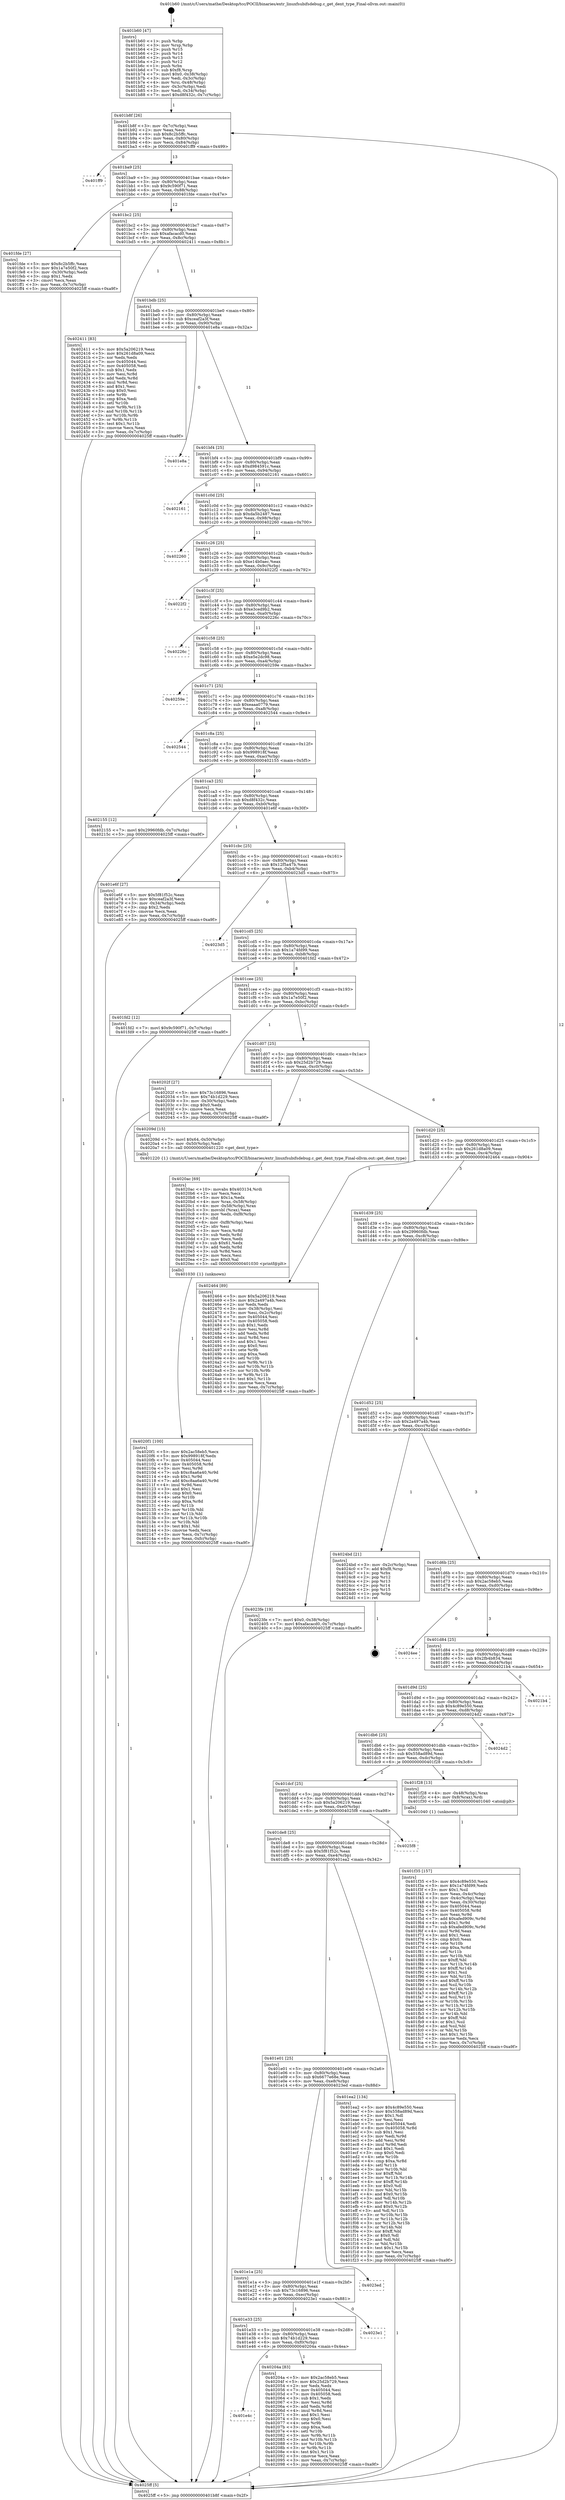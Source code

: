 digraph "0x401b60" {
  label = "0x401b60 (/mnt/c/Users/mathe/Desktop/tcc/POCII/binaries/extr_linuxfsubifsdebug.c_get_dent_type_Final-ollvm.out::main(0))"
  labelloc = "t"
  node[shape=record]

  Entry [label="",width=0.3,height=0.3,shape=circle,fillcolor=black,style=filled]
  "0x401b8f" [label="{
     0x401b8f [26]\l
     | [instrs]\l
     &nbsp;&nbsp;0x401b8f \<+3\>: mov -0x7c(%rbp),%eax\l
     &nbsp;&nbsp;0x401b92 \<+2\>: mov %eax,%ecx\l
     &nbsp;&nbsp;0x401b94 \<+6\>: sub $0x8c2b5ffc,%ecx\l
     &nbsp;&nbsp;0x401b9a \<+3\>: mov %eax,-0x80(%rbp)\l
     &nbsp;&nbsp;0x401b9d \<+6\>: mov %ecx,-0x84(%rbp)\l
     &nbsp;&nbsp;0x401ba3 \<+6\>: je 0000000000401ff9 \<main+0x499\>\l
  }"]
  "0x401ff9" [label="{
     0x401ff9\l
  }", style=dashed]
  "0x401ba9" [label="{
     0x401ba9 [25]\l
     | [instrs]\l
     &nbsp;&nbsp;0x401ba9 \<+5\>: jmp 0000000000401bae \<main+0x4e\>\l
     &nbsp;&nbsp;0x401bae \<+3\>: mov -0x80(%rbp),%eax\l
     &nbsp;&nbsp;0x401bb1 \<+5\>: sub $0x9c590f71,%eax\l
     &nbsp;&nbsp;0x401bb6 \<+6\>: mov %eax,-0x88(%rbp)\l
     &nbsp;&nbsp;0x401bbc \<+6\>: je 0000000000401fde \<main+0x47e\>\l
  }"]
  Exit [label="",width=0.3,height=0.3,shape=circle,fillcolor=black,style=filled,peripheries=2]
  "0x401fde" [label="{
     0x401fde [27]\l
     | [instrs]\l
     &nbsp;&nbsp;0x401fde \<+5\>: mov $0x8c2b5ffc,%eax\l
     &nbsp;&nbsp;0x401fe3 \<+5\>: mov $0x1a7e50f2,%ecx\l
     &nbsp;&nbsp;0x401fe8 \<+3\>: mov -0x30(%rbp),%edx\l
     &nbsp;&nbsp;0x401feb \<+3\>: cmp $0x1,%edx\l
     &nbsp;&nbsp;0x401fee \<+3\>: cmovl %ecx,%eax\l
     &nbsp;&nbsp;0x401ff1 \<+3\>: mov %eax,-0x7c(%rbp)\l
     &nbsp;&nbsp;0x401ff4 \<+5\>: jmp 00000000004025ff \<main+0xa9f\>\l
  }"]
  "0x401bc2" [label="{
     0x401bc2 [25]\l
     | [instrs]\l
     &nbsp;&nbsp;0x401bc2 \<+5\>: jmp 0000000000401bc7 \<main+0x67\>\l
     &nbsp;&nbsp;0x401bc7 \<+3\>: mov -0x80(%rbp),%eax\l
     &nbsp;&nbsp;0x401bca \<+5\>: sub $0xafacacd0,%eax\l
     &nbsp;&nbsp;0x401bcf \<+6\>: mov %eax,-0x8c(%rbp)\l
     &nbsp;&nbsp;0x401bd5 \<+6\>: je 0000000000402411 \<main+0x8b1\>\l
  }"]
  "0x4020f1" [label="{
     0x4020f1 [100]\l
     | [instrs]\l
     &nbsp;&nbsp;0x4020f1 \<+5\>: mov $0x2ac58eb5,%ecx\l
     &nbsp;&nbsp;0x4020f6 \<+5\>: mov $0x998918f,%edx\l
     &nbsp;&nbsp;0x4020fb \<+7\>: mov 0x405044,%esi\l
     &nbsp;&nbsp;0x402102 \<+8\>: mov 0x405058,%r8d\l
     &nbsp;&nbsp;0x40210a \<+3\>: mov %esi,%r9d\l
     &nbsp;&nbsp;0x40210d \<+7\>: sub $0xc8aa6a40,%r9d\l
     &nbsp;&nbsp;0x402114 \<+4\>: sub $0x1,%r9d\l
     &nbsp;&nbsp;0x402118 \<+7\>: add $0xc8aa6a40,%r9d\l
     &nbsp;&nbsp;0x40211f \<+4\>: imul %r9d,%esi\l
     &nbsp;&nbsp;0x402123 \<+3\>: and $0x1,%esi\l
     &nbsp;&nbsp;0x402126 \<+3\>: cmp $0x0,%esi\l
     &nbsp;&nbsp;0x402129 \<+4\>: sete %r10b\l
     &nbsp;&nbsp;0x40212d \<+4\>: cmp $0xa,%r8d\l
     &nbsp;&nbsp;0x402131 \<+4\>: setl %r11b\l
     &nbsp;&nbsp;0x402135 \<+3\>: mov %r10b,%bl\l
     &nbsp;&nbsp;0x402138 \<+3\>: and %r11b,%bl\l
     &nbsp;&nbsp;0x40213b \<+3\>: xor %r11b,%r10b\l
     &nbsp;&nbsp;0x40213e \<+3\>: or %r10b,%bl\l
     &nbsp;&nbsp;0x402141 \<+3\>: test $0x1,%bl\l
     &nbsp;&nbsp;0x402144 \<+3\>: cmovne %edx,%ecx\l
     &nbsp;&nbsp;0x402147 \<+3\>: mov %ecx,-0x7c(%rbp)\l
     &nbsp;&nbsp;0x40214a \<+6\>: mov %eax,-0xfc(%rbp)\l
     &nbsp;&nbsp;0x402150 \<+5\>: jmp 00000000004025ff \<main+0xa9f\>\l
  }"]
  "0x402411" [label="{
     0x402411 [83]\l
     | [instrs]\l
     &nbsp;&nbsp;0x402411 \<+5\>: mov $0x5a206219,%eax\l
     &nbsp;&nbsp;0x402416 \<+5\>: mov $0x261d8a09,%ecx\l
     &nbsp;&nbsp;0x40241b \<+2\>: xor %edx,%edx\l
     &nbsp;&nbsp;0x40241d \<+7\>: mov 0x405044,%esi\l
     &nbsp;&nbsp;0x402424 \<+7\>: mov 0x405058,%edi\l
     &nbsp;&nbsp;0x40242b \<+3\>: sub $0x1,%edx\l
     &nbsp;&nbsp;0x40242e \<+3\>: mov %esi,%r8d\l
     &nbsp;&nbsp;0x402431 \<+3\>: add %edx,%r8d\l
     &nbsp;&nbsp;0x402434 \<+4\>: imul %r8d,%esi\l
     &nbsp;&nbsp;0x402438 \<+3\>: and $0x1,%esi\l
     &nbsp;&nbsp;0x40243b \<+3\>: cmp $0x0,%esi\l
     &nbsp;&nbsp;0x40243e \<+4\>: sete %r9b\l
     &nbsp;&nbsp;0x402442 \<+3\>: cmp $0xa,%edi\l
     &nbsp;&nbsp;0x402445 \<+4\>: setl %r10b\l
     &nbsp;&nbsp;0x402449 \<+3\>: mov %r9b,%r11b\l
     &nbsp;&nbsp;0x40244c \<+3\>: and %r10b,%r11b\l
     &nbsp;&nbsp;0x40244f \<+3\>: xor %r10b,%r9b\l
     &nbsp;&nbsp;0x402452 \<+3\>: or %r9b,%r11b\l
     &nbsp;&nbsp;0x402455 \<+4\>: test $0x1,%r11b\l
     &nbsp;&nbsp;0x402459 \<+3\>: cmovne %ecx,%eax\l
     &nbsp;&nbsp;0x40245c \<+3\>: mov %eax,-0x7c(%rbp)\l
     &nbsp;&nbsp;0x40245f \<+5\>: jmp 00000000004025ff \<main+0xa9f\>\l
  }"]
  "0x401bdb" [label="{
     0x401bdb [25]\l
     | [instrs]\l
     &nbsp;&nbsp;0x401bdb \<+5\>: jmp 0000000000401be0 \<main+0x80\>\l
     &nbsp;&nbsp;0x401be0 \<+3\>: mov -0x80(%rbp),%eax\l
     &nbsp;&nbsp;0x401be3 \<+5\>: sub $0xceaf2a3f,%eax\l
     &nbsp;&nbsp;0x401be8 \<+6\>: mov %eax,-0x90(%rbp)\l
     &nbsp;&nbsp;0x401bee \<+6\>: je 0000000000401e8a \<main+0x32a\>\l
  }"]
  "0x4020ac" [label="{
     0x4020ac [69]\l
     | [instrs]\l
     &nbsp;&nbsp;0x4020ac \<+10\>: movabs $0x403134,%rdi\l
     &nbsp;&nbsp;0x4020b6 \<+2\>: xor %ecx,%ecx\l
     &nbsp;&nbsp;0x4020b8 \<+5\>: mov $0x1a,%edx\l
     &nbsp;&nbsp;0x4020bd \<+4\>: mov %rax,-0x58(%rbp)\l
     &nbsp;&nbsp;0x4020c1 \<+4\>: mov -0x58(%rbp),%rax\l
     &nbsp;&nbsp;0x4020c5 \<+3\>: movsbl (%rax),%eax\l
     &nbsp;&nbsp;0x4020c8 \<+6\>: mov %edx,-0xf8(%rbp)\l
     &nbsp;&nbsp;0x4020ce \<+1\>: cltd\l
     &nbsp;&nbsp;0x4020cf \<+6\>: mov -0xf8(%rbp),%esi\l
     &nbsp;&nbsp;0x4020d5 \<+2\>: idiv %esi\l
     &nbsp;&nbsp;0x4020d7 \<+3\>: mov %ecx,%r8d\l
     &nbsp;&nbsp;0x4020da \<+3\>: sub %edx,%r8d\l
     &nbsp;&nbsp;0x4020dd \<+2\>: mov %ecx,%edx\l
     &nbsp;&nbsp;0x4020df \<+3\>: sub $0x61,%edx\l
     &nbsp;&nbsp;0x4020e2 \<+3\>: add %edx,%r8d\l
     &nbsp;&nbsp;0x4020e5 \<+3\>: sub %r8d,%ecx\l
     &nbsp;&nbsp;0x4020e8 \<+2\>: mov %ecx,%esi\l
     &nbsp;&nbsp;0x4020ea \<+2\>: mov $0x0,%al\l
     &nbsp;&nbsp;0x4020ec \<+5\>: call 0000000000401030 \<printf@plt\>\l
     | [calls]\l
     &nbsp;&nbsp;0x401030 \{1\} (unknown)\l
  }"]
  "0x401e8a" [label="{
     0x401e8a\l
  }", style=dashed]
  "0x401bf4" [label="{
     0x401bf4 [25]\l
     | [instrs]\l
     &nbsp;&nbsp;0x401bf4 \<+5\>: jmp 0000000000401bf9 \<main+0x99\>\l
     &nbsp;&nbsp;0x401bf9 \<+3\>: mov -0x80(%rbp),%eax\l
     &nbsp;&nbsp;0x401bfc \<+5\>: sub $0xd984591c,%eax\l
     &nbsp;&nbsp;0x401c01 \<+6\>: mov %eax,-0x94(%rbp)\l
     &nbsp;&nbsp;0x401c07 \<+6\>: je 0000000000402161 \<main+0x601\>\l
  }"]
  "0x401e4c" [label="{
     0x401e4c\l
  }", style=dashed]
  "0x402161" [label="{
     0x402161\l
  }", style=dashed]
  "0x401c0d" [label="{
     0x401c0d [25]\l
     | [instrs]\l
     &nbsp;&nbsp;0x401c0d \<+5\>: jmp 0000000000401c12 \<main+0xb2\>\l
     &nbsp;&nbsp;0x401c12 \<+3\>: mov -0x80(%rbp),%eax\l
     &nbsp;&nbsp;0x401c15 \<+5\>: sub $0xda5b2487,%eax\l
     &nbsp;&nbsp;0x401c1a \<+6\>: mov %eax,-0x98(%rbp)\l
     &nbsp;&nbsp;0x401c20 \<+6\>: je 0000000000402260 \<main+0x700\>\l
  }"]
  "0x40204a" [label="{
     0x40204a [83]\l
     | [instrs]\l
     &nbsp;&nbsp;0x40204a \<+5\>: mov $0x2ac58eb5,%eax\l
     &nbsp;&nbsp;0x40204f \<+5\>: mov $0x25d2b729,%ecx\l
     &nbsp;&nbsp;0x402054 \<+2\>: xor %edx,%edx\l
     &nbsp;&nbsp;0x402056 \<+7\>: mov 0x405044,%esi\l
     &nbsp;&nbsp;0x40205d \<+7\>: mov 0x405058,%edi\l
     &nbsp;&nbsp;0x402064 \<+3\>: sub $0x1,%edx\l
     &nbsp;&nbsp;0x402067 \<+3\>: mov %esi,%r8d\l
     &nbsp;&nbsp;0x40206a \<+3\>: add %edx,%r8d\l
     &nbsp;&nbsp;0x40206d \<+4\>: imul %r8d,%esi\l
     &nbsp;&nbsp;0x402071 \<+3\>: and $0x1,%esi\l
     &nbsp;&nbsp;0x402074 \<+3\>: cmp $0x0,%esi\l
     &nbsp;&nbsp;0x402077 \<+4\>: sete %r9b\l
     &nbsp;&nbsp;0x40207b \<+3\>: cmp $0xa,%edi\l
     &nbsp;&nbsp;0x40207e \<+4\>: setl %r10b\l
     &nbsp;&nbsp;0x402082 \<+3\>: mov %r9b,%r11b\l
     &nbsp;&nbsp;0x402085 \<+3\>: and %r10b,%r11b\l
     &nbsp;&nbsp;0x402088 \<+3\>: xor %r10b,%r9b\l
     &nbsp;&nbsp;0x40208b \<+3\>: or %r9b,%r11b\l
     &nbsp;&nbsp;0x40208e \<+4\>: test $0x1,%r11b\l
     &nbsp;&nbsp;0x402092 \<+3\>: cmovne %ecx,%eax\l
     &nbsp;&nbsp;0x402095 \<+3\>: mov %eax,-0x7c(%rbp)\l
     &nbsp;&nbsp;0x402098 \<+5\>: jmp 00000000004025ff \<main+0xa9f\>\l
  }"]
  "0x402260" [label="{
     0x402260\l
  }", style=dashed]
  "0x401c26" [label="{
     0x401c26 [25]\l
     | [instrs]\l
     &nbsp;&nbsp;0x401c26 \<+5\>: jmp 0000000000401c2b \<main+0xcb\>\l
     &nbsp;&nbsp;0x401c2b \<+3\>: mov -0x80(%rbp),%eax\l
     &nbsp;&nbsp;0x401c2e \<+5\>: sub $0xe14b0aec,%eax\l
     &nbsp;&nbsp;0x401c33 \<+6\>: mov %eax,-0x9c(%rbp)\l
     &nbsp;&nbsp;0x401c39 \<+6\>: je 00000000004022f2 \<main+0x792\>\l
  }"]
  "0x401e33" [label="{
     0x401e33 [25]\l
     | [instrs]\l
     &nbsp;&nbsp;0x401e33 \<+5\>: jmp 0000000000401e38 \<main+0x2d8\>\l
     &nbsp;&nbsp;0x401e38 \<+3\>: mov -0x80(%rbp),%eax\l
     &nbsp;&nbsp;0x401e3b \<+5\>: sub $0x74b1d229,%eax\l
     &nbsp;&nbsp;0x401e40 \<+6\>: mov %eax,-0xf0(%rbp)\l
     &nbsp;&nbsp;0x401e46 \<+6\>: je 000000000040204a \<main+0x4ea\>\l
  }"]
  "0x4022f2" [label="{
     0x4022f2\l
  }", style=dashed]
  "0x401c3f" [label="{
     0x401c3f [25]\l
     | [instrs]\l
     &nbsp;&nbsp;0x401c3f \<+5\>: jmp 0000000000401c44 \<main+0xe4\>\l
     &nbsp;&nbsp;0x401c44 \<+3\>: mov -0x80(%rbp),%eax\l
     &nbsp;&nbsp;0x401c47 \<+5\>: sub $0xe3ced9b2,%eax\l
     &nbsp;&nbsp;0x401c4c \<+6\>: mov %eax,-0xa0(%rbp)\l
     &nbsp;&nbsp;0x401c52 \<+6\>: je 000000000040226c \<main+0x70c\>\l
  }"]
  "0x4023e1" [label="{
     0x4023e1\l
  }", style=dashed]
  "0x40226c" [label="{
     0x40226c\l
  }", style=dashed]
  "0x401c58" [label="{
     0x401c58 [25]\l
     | [instrs]\l
     &nbsp;&nbsp;0x401c58 \<+5\>: jmp 0000000000401c5d \<main+0xfd\>\l
     &nbsp;&nbsp;0x401c5d \<+3\>: mov -0x80(%rbp),%eax\l
     &nbsp;&nbsp;0x401c60 \<+5\>: sub $0xe5e2dc98,%eax\l
     &nbsp;&nbsp;0x401c65 \<+6\>: mov %eax,-0xa4(%rbp)\l
     &nbsp;&nbsp;0x401c6b \<+6\>: je 000000000040259e \<main+0xa3e\>\l
  }"]
  "0x401e1a" [label="{
     0x401e1a [25]\l
     | [instrs]\l
     &nbsp;&nbsp;0x401e1a \<+5\>: jmp 0000000000401e1f \<main+0x2bf\>\l
     &nbsp;&nbsp;0x401e1f \<+3\>: mov -0x80(%rbp),%eax\l
     &nbsp;&nbsp;0x401e22 \<+5\>: sub $0x73c16896,%eax\l
     &nbsp;&nbsp;0x401e27 \<+6\>: mov %eax,-0xec(%rbp)\l
     &nbsp;&nbsp;0x401e2d \<+6\>: je 00000000004023e1 \<main+0x881\>\l
  }"]
  "0x40259e" [label="{
     0x40259e\l
  }", style=dashed]
  "0x401c71" [label="{
     0x401c71 [25]\l
     | [instrs]\l
     &nbsp;&nbsp;0x401c71 \<+5\>: jmp 0000000000401c76 \<main+0x116\>\l
     &nbsp;&nbsp;0x401c76 \<+3\>: mov -0x80(%rbp),%eax\l
     &nbsp;&nbsp;0x401c79 \<+5\>: sub $0xeaaa0779,%eax\l
     &nbsp;&nbsp;0x401c7e \<+6\>: mov %eax,-0xa8(%rbp)\l
     &nbsp;&nbsp;0x401c84 \<+6\>: je 0000000000402544 \<main+0x9e4\>\l
  }"]
  "0x4023ed" [label="{
     0x4023ed\l
  }", style=dashed]
  "0x402544" [label="{
     0x402544\l
  }", style=dashed]
  "0x401c8a" [label="{
     0x401c8a [25]\l
     | [instrs]\l
     &nbsp;&nbsp;0x401c8a \<+5\>: jmp 0000000000401c8f \<main+0x12f\>\l
     &nbsp;&nbsp;0x401c8f \<+3\>: mov -0x80(%rbp),%eax\l
     &nbsp;&nbsp;0x401c92 \<+5\>: sub $0x998918f,%eax\l
     &nbsp;&nbsp;0x401c97 \<+6\>: mov %eax,-0xac(%rbp)\l
     &nbsp;&nbsp;0x401c9d \<+6\>: je 0000000000402155 \<main+0x5f5\>\l
  }"]
  "0x401f35" [label="{
     0x401f35 [157]\l
     | [instrs]\l
     &nbsp;&nbsp;0x401f35 \<+5\>: mov $0x4c89e550,%ecx\l
     &nbsp;&nbsp;0x401f3a \<+5\>: mov $0x1a74fd99,%edx\l
     &nbsp;&nbsp;0x401f3f \<+3\>: mov $0x1,%sil\l
     &nbsp;&nbsp;0x401f42 \<+3\>: mov %eax,-0x4c(%rbp)\l
     &nbsp;&nbsp;0x401f45 \<+3\>: mov -0x4c(%rbp),%eax\l
     &nbsp;&nbsp;0x401f48 \<+3\>: mov %eax,-0x30(%rbp)\l
     &nbsp;&nbsp;0x401f4b \<+7\>: mov 0x405044,%eax\l
     &nbsp;&nbsp;0x401f52 \<+8\>: mov 0x405058,%r8d\l
     &nbsp;&nbsp;0x401f5a \<+3\>: mov %eax,%r9d\l
     &nbsp;&nbsp;0x401f5d \<+7\>: add $0xafed909c,%r9d\l
     &nbsp;&nbsp;0x401f64 \<+4\>: sub $0x1,%r9d\l
     &nbsp;&nbsp;0x401f68 \<+7\>: sub $0xafed909c,%r9d\l
     &nbsp;&nbsp;0x401f6f \<+4\>: imul %r9d,%eax\l
     &nbsp;&nbsp;0x401f73 \<+3\>: and $0x1,%eax\l
     &nbsp;&nbsp;0x401f76 \<+3\>: cmp $0x0,%eax\l
     &nbsp;&nbsp;0x401f79 \<+4\>: sete %r10b\l
     &nbsp;&nbsp;0x401f7d \<+4\>: cmp $0xa,%r8d\l
     &nbsp;&nbsp;0x401f81 \<+4\>: setl %r11b\l
     &nbsp;&nbsp;0x401f85 \<+3\>: mov %r10b,%bl\l
     &nbsp;&nbsp;0x401f88 \<+3\>: xor $0xff,%bl\l
     &nbsp;&nbsp;0x401f8b \<+3\>: mov %r11b,%r14b\l
     &nbsp;&nbsp;0x401f8e \<+4\>: xor $0xff,%r14b\l
     &nbsp;&nbsp;0x401f92 \<+4\>: xor $0x1,%sil\l
     &nbsp;&nbsp;0x401f96 \<+3\>: mov %bl,%r15b\l
     &nbsp;&nbsp;0x401f99 \<+4\>: and $0xff,%r15b\l
     &nbsp;&nbsp;0x401f9d \<+3\>: and %sil,%r10b\l
     &nbsp;&nbsp;0x401fa0 \<+3\>: mov %r14b,%r12b\l
     &nbsp;&nbsp;0x401fa3 \<+4\>: and $0xff,%r12b\l
     &nbsp;&nbsp;0x401fa7 \<+3\>: and %sil,%r11b\l
     &nbsp;&nbsp;0x401faa \<+3\>: or %r10b,%r15b\l
     &nbsp;&nbsp;0x401fad \<+3\>: or %r11b,%r12b\l
     &nbsp;&nbsp;0x401fb0 \<+3\>: xor %r12b,%r15b\l
     &nbsp;&nbsp;0x401fb3 \<+3\>: or %r14b,%bl\l
     &nbsp;&nbsp;0x401fb6 \<+3\>: xor $0xff,%bl\l
     &nbsp;&nbsp;0x401fb9 \<+4\>: or $0x1,%sil\l
     &nbsp;&nbsp;0x401fbd \<+3\>: and %sil,%bl\l
     &nbsp;&nbsp;0x401fc0 \<+3\>: or %bl,%r15b\l
     &nbsp;&nbsp;0x401fc3 \<+4\>: test $0x1,%r15b\l
     &nbsp;&nbsp;0x401fc7 \<+3\>: cmovne %edx,%ecx\l
     &nbsp;&nbsp;0x401fca \<+3\>: mov %ecx,-0x7c(%rbp)\l
     &nbsp;&nbsp;0x401fcd \<+5\>: jmp 00000000004025ff \<main+0xa9f\>\l
  }"]
  "0x402155" [label="{
     0x402155 [12]\l
     | [instrs]\l
     &nbsp;&nbsp;0x402155 \<+7\>: movl $0x29960fdb,-0x7c(%rbp)\l
     &nbsp;&nbsp;0x40215c \<+5\>: jmp 00000000004025ff \<main+0xa9f\>\l
  }"]
  "0x401ca3" [label="{
     0x401ca3 [25]\l
     | [instrs]\l
     &nbsp;&nbsp;0x401ca3 \<+5\>: jmp 0000000000401ca8 \<main+0x148\>\l
     &nbsp;&nbsp;0x401ca8 \<+3\>: mov -0x80(%rbp),%eax\l
     &nbsp;&nbsp;0x401cab \<+5\>: sub $0xd8f432c,%eax\l
     &nbsp;&nbsp;0x401cb0 \<+6\>: mov %eax,-0xb0(%rbp)\l
     &nbsp;&nbsp;0x401cb6 \<+6\>: je 0000000000401e6f \<main+0x30f\>\l
  }"]
  "0x401e01" [label="{
     0x401e01 [25]\l
     | [instrs]\l
     &nbsp;&nbsp;0x401e01 \<+5\>: jmp 0000000000401e06 \<main+0x2a6\>\l
     &nbsp;&nbsp;0x401e06 \<+3\>: mov -0x80(%rbp),%eax\l
     &nbsp;&nbsp;0x401e09 \<+5\>: sub $0x6677e68e,%eax\l
     &nbsp;&nbsp;0x401e0e \<+6\>: mov %eax,-0xe8(%rbp)\l
     &nbsp;&nbsp;0x401e14 \<+6\>: je 00000000004023ed \<main+0x88d\>\l
  }"]
  "0x401e6f" [label="{
     0x401e6f [27]\l
     | [instrs]\l
     &nbsp;&nbsp;0x401e6f \<+5\>: mov $0x5f81f52c,%eax\l
     &nbsp;&nbsp;0x401e74 \<+5\>: mov $0xceaf2a3f,%ecx\l
     &nbsp;&nbsp;0x401e79 \<+3\>: mov -0x34(%rbp),%edx\l
     &nbsp;&nbsp;0x401e7c \<+3\>: cmp $0x2,%edx\l
     &nbsp;&nbsp;0x401e7f \<+3\>: cmovne %ecx,%eax\l
     &nbsp;&nbsp;0x401e82 \<+3\>: mov %eax,-0x7c(%rbp)\l
     &nbsp;&nbsp;0x401e85 \<+5\>: jmp 00000000004025ff \<main+0xa9f\>\l
  }"]
  "0x401cbc" [label="{
     0x401cbc [25]\l
     | [instrs]\l
     &nbsp;&nbsp;0x401cbc \<+5\>: jmp 0000000000401cc1 \<main+0x161\>\l
     &nbsp;&nbsp;0x401cc1 \<+3\>: mov -0x80(%rbp),%eax\l
     &nbsp;&nbsp;0x401cc4 \<+5\>: sub $0x12f5a47b,%eax\l
     &nbsp;&nbsp;0x401cc9 \<+6\>: mov %eax,-0xb4(%rbp)\l
     &nbsp;&nbsp;0x401ccf \<+6\>: je 00000000004023d5 \<main+0x875\>\l
  }"]
  "0x4025ff" [label="{
     0x4025ff [5]\l
     | [instrs]\l
     &nbsp;&nbsp;0x4025ff \<+5\>: jmp 0000000000401b8f \<main+0x2f\>\l
  }"]
  "0x401b60" [label="{
     0x401b60 [47]\l
     | [instrs]\l
     &nbsp;&nbsp;0x401b60 \<+1\>: push %rbp\l
     &nbsp;&nbsp;0x401b61 \<+3\>: mov %rsp,%rbp\l
     &nbsp;&nbsp;0x401b64 \<+2\>: push %r15\l
     &nbsp;&nbsp;0x401b66 \<+2\>: push %r14\l
     &nbsp;&nbsp;0x401b68 \<+2\>: push %r13\l
     &nbsp;&nbsp;0x401b6a \<+2\>: push %r12\l
     &nbsp;&nbsp;0x401b6c \<+1\>: push %rbx\l
     &nbsp;&nbsp;0x401b6d \<+7\>: sub $0xf8,%rsp\l
     &nbsp;&nbsp;0x401b74 \<+7\>: movl $0x0,-0x38(%rbp)\l
     &nbsp;&nbsp;0x401b7b \<+3\>: mov %edi,-0x3c(%rbp)\l
     &nbsp;&nbsp;0x401b7e \<+4\>: mov %rsi,-0x48(%rbp)\l
     &nbsp;&nbsp;0x401b82 \<+3\>: mov -0x3c(%rbp),%edi\l
     &nbsp;&nbsp;0x401b85 \<+3\>: mov %edi,-0x34(%rbp)\l
     &nbsp;&nbsp;0x401b88 \<+7\>: movl $0xd8f432c,-0x7c(%rbp)\l
  }"]
  "0x401ea2" [label="{
     0x401ea2 [134]\l
     | [instrs]\l
     &nbsp;&nbsp;0x401ea2 \<+5\>: mov $0x4c89e550,%eax\l
     &nbsp;&nbsp;0x401ea7 \<+5\>: mov $0x558ad89d,%ecx\l
     &nbsp;&nbsp;0x401eac \<+2\>: mov $0x1,%dl\l
     &nbsp;&nbsp;0x401eae \<+2\>: xor %esi,%esi\l
     &nbsp;&nbsp;0x401eb0 \<+7\>: mov 0x405044,%edi\l
     &nbsp;&nbsp;0x401eb7 \<+8\>: mov 0x405058,%r8d\l
     &nbsp;&nbsp;0x401ebf \<+3\>: sub $0x1,%esi\l
     &nbsp;&nbsp;0x401ec2 \<+3\>: mov %edi,%r9d\l
     &nbsp;&nbsp;0x401ec5 \<+3\>: add %esi,%r9d\l
     &nbsp;&nbsp;0x401ec8 \<+4\>: imul %r9d,%edi\l
     &nbsp;&nbsp;0x401ecc \<+3\>: and $0x1,%edi\l
     &nbsp;&nbsp;0x401ecf \<+3\>: cmp $0x0,%edi\l
     &nbsp;&nbsp;0x401ed2 \<+4\>: sete %r10b\l
     &nbsp;&nbsp;0x401ed6 \<+4\>: cmp $0xa,%r8d\l
     &nbsp;&nbsp;0x401eda \<+4\>: setl %r11b\l
     &nbsp;&nbsp;0x401ede \<+3\>: mov %r10b,%bl\l
     &nbsp;&nbsp;0x401ee1 \<+3\>: xor $0xff,%bl\l
     &nbsp;&nbsp;0x401ee4 \<+3\>: mov %r11b,%r14b\l
     &nbsp;&nbsp;0x401ee7 \<+4\>: xor $0xff,%r14b\l
     &nbsp;&nbsp;0x401eeb \<+3\>: xor $0x0,%dl\l
     &nbsp;&nbsp;0x401eee \<+3\>: mov %bl,%r15b\l
     &nbsp;&nbsp;0x401ef1 \<+4\>: and $0x0,%r15b\l
     &nbsp;&nbsp;0x401ef5 \<+3\>: and %dl,%r10b\l
     &nbsp;&nbsp;0x401ef8 \<+3\>: mov %r14b,%r12b\l
     &nbsp;&nbsp;0x401efb \<+4\>: and $0x0,%r12b\l
     &nbsp;&nbsp;0x401eff \<+3\>: and %dl,%r11b\l
     &nbsp;&nbsp;0x401f02 \<+3\>: or %r10b,%r15b\l
     &nbsp;&nbsp;0x401f05 \<+3\>: or %r11b,%r12b\l
     &nbsp;&nbsp;0x401f08 \<+3\>: xor %r12b,%r15b\l
     &nbsp;&nbsp;0x401f0b \<+3\>: or %r14b,%bl\l
     &nbsp;&nbsp;0x401f0e \<+3\>: xor $0xff,%bl\l
     &nbsp;&nbsp;0x401f11 \<+3\>: or $0x0,%dl\l
     &nbsp;&nbsp;0x401f14 \<+2\>: and %dl,%bl\l
     &nbsp;&nbsp;0x401f16 \<+3\>: or %bl,%r15b\l
     &nbsp;&nbsp;0x401f19 \<+4\>: test $0x1,%r15b\l
     &nbsp;&nbsp;0x401f1d \<+3\>: cmovne %ecx,%eax\l
     &nbsp;&nbsp;0x401f20 \<+3\>: mov %eax,-0x7c(%rbp)\l
     &nbsp;&nbsp;0x401f23 \<+5\>: jmp 00000000004025ff \<main+0xa9f\>\l
  }"]
  "0x4023d5" [label="{
     0x4023d5\l
  }", style=dashed]
  "0x401cd5" [label="{
     0x401cd5 [25]\l
     | [instrs]\l
     &nbsp;&nbsp;0x401cd5 \<+5\>: jmp 0000000000401cda \<main+0x17a\>\l
     &nbsp;&nbsp;0x401cda \<+3\>: mov -0x80(%rbp),%eax\l
     &nbsp;&nbsp;0x401cdd \<+5\>: sub $0x1a74fd99,%eax\l
     &nbsp;&nbsp;0x401ce2 \<+6\>: mov %eax,-0xb8(%rbp)\l
     &nbsp;&nbsp;0x401ce8 \<+6\>: je 0000000000401fd2 \<main+0x472\>\l
  }"]
  "0x401de8" [label="{
     0x401de8 [25]\l
     | [instrs]\l
     &nbsp;&nbsp;0x401de8 \<+5\>: jmp 0000000000401ded \<main+0x28d\>\l
     &nbsp;&nbsp;0x401ded \<+3\>: mov -0x80(%rbp),%eax\l
     &nbsp;&nbsp;0x401df0 \<+5\>: sub $0x5f81f52c,%eax\l
     &nbsp;&nbsp;0x401df5 \<+6\>: mov %eax,-0xe4(%rbp)\l
     &nbsp;&nbsp;0x401dfb \<+6\>: je 0000000000401ea2 \<main+0x342\>\l
  }"]
  "0x401fd2" [label="{
     0x401fd2 [12]\l
     | [instrs]\l
     &nbsp;&nbsp;0x401fd2 \<+7\>: movl $0x9c590f71,-0x7c(%rbp)\l
     &nbsp;&nbsp;0x401fd9 \<+5\>: jmp 00000000004025ff \<main+0xa9f\>\l
  }"]
  "0x401cee" [label="{
     0x401cee [25]\l
     | [instrs]\l
     &nbsp;&nbsp;0x401cee \<+5\>: jmp 0000000000401cf3 \<main+0x193\>\l
     &nbsp;&nbsp;0x401cf3 \<+3\>: mov -0x80(%rbp),%eax\l
     &nbsp;&nbsp;0x401cf6 \<+5\>: sub $0x1a7e50f2,%eax\l
     &nbsp;&nbsp;0x401cfb \<+6\>: mov %eax,-0xbc(%rbp)\l
     &nbsp;&nbsp;0x401d01 \<+6\>: je 000000000040202f \<main+0x4cf\>\l
  }"]
  "0x4025f8" [label="{
     0x4025f8\l
  }", style=dashed]
  "0x40202f" [label="{
     0x40202f [27]\l
     | [instrs]\l
     &nbsp;&nbsp;0x40202f \<+5\>: mov $0x73c16896,%eax\l
     &nbsp;&nbsp;0x402034 \<+5\>: mov $0x74b1d229,%ecx\l
     &nbsp;&nbsp;0x402039 \<+3\>: mov -0x30(%rbp),%edx\l
     &nbsp;&nbsp;0x40203c \<+3\>: cmp $0x0,%edx\l
     &nbsp;&nbsp;0x40203f \<+3\>: cmove %ecx,%eax\l
     &nbsp;&nbsp;0x402042 \<+3\>: mov %eax,-0x7c(%rbp)\l
     &nbsp;&nbsp;0x402045 \<+5\>: jmp 00000000004025ff \<main+0xa9f\>\l
  }"]
  "0x401d07" [label="{
     0x401d07 [25]\l
     | [instrs]\l
     &nbsp;&nbsp;0x401d07 \<+5\>: jmp 0000000000401d0c \<main+0x1ac\>\l
     &nbsp;&nbsp;0x401d0c \<+3\>: mov -0x80(%rbp),%eax\l
     &nbsp;&nbsp;0x401d0f \<+5\>: sub $0x25d2b729,%eax\l
     &nbsp;&nbsp;0x401d14 \<+6\>: mov %eax,-0xc0(%rbp)\l
     &nbsp;&nbsp;0x401d1a \<+6\>: je 000000000040209d \<main+0x53d\>\l
  }"]
  "0x401dcf" [label="{
     0x401dcf [25]\l
     | [instrs]\l
     &nbsp;&nbsp;0x401dcf \<+5\>: jmp 0000000000401dd4 \<main+0x274\>\l
     &nbsp;&nbsp;0x401dd4 \<+3\>: mov -0x80(%rbp),%eax\l
     &nbsp;&nbsp;0x401dd7 \<+5\>: sub $0x5a206219,%eax\l
     &nbsp;&nbsp;0x401ddc \<+6\>: mov %eax,-0xe0(%rbp)\l
     &nbsp;&nbsp;0x401de2 \<+6\>: je 00000000004025f8 \<main+0xa98\>\l
  }"]
  "0x40209d" [label="{
     0x40209d [15]\l
     | [instrs]\l
     &nbsp;&nbsp;0x40209d \<+7\>: movl $0x64,-0x50(%rbp)\l
     &nbsp;&nbsp;0x4020a4 \<+3\>: mov -0x50(%rbp),%edi\l
     &nbsp;&nbsp;0x4020a7 \<+5\>: call 0000000000401220 \<get_dent_type\>\l
     | [calls]\l
     &nbsp;&nbsp;0x401220 \{1\} (/mnt/c/Users/mathe/Desktop/tcc/POCII/binaries/extr_linuxfsubifsdebug.c_get_dent_type_Final-ollvm.out::get_dent_type)\l
  }"]
  "0x401d20" [label="{
     0x401d20 [25]\l
     | [instrs]\l
     &nbsp;&nbsp;0x401d20 \<+5\>: jmp 0000000000401d25 \<main+0x1c5\>\l
     &nbsp;&nbsp;0x401d25 \<+3\>: mov -0x80(%rbp),%eax\l
     &nbsp;&nbsp;0x401d28 \<+5\>: sub $0x261d8a09,%eax\l
     &nbsp;&nbsp;0x401d2d \<+6\>: mov %eax,-0xc4(%rbp)\l
     &nbsp;&nbsp;0x401d33 \<+6\>: je 0000000000402464 \<main+0x904\>\l
  }"]
  "0x401f28" [label="{
     0x401f28 [13]\l
     | [instrs]\l
     &nbsp;&nbsp;0x401f28 \<+4\>: mov -0x48(%rbp),%rax\l
     &nbsp;&nbsp;0x401f2c \<+4\>: mov 0x8(%rax),%rdi\l
     &nbsp;&nbsp;0x401f30 \<+5\>: call 0000000000401040 \<atoi@plt\>\l
     | [calls]\l
     &nbsp;&nbsp;0x401040 \{1\} (unknown)\l
  }"]
  "0x402464" [label="{
     0x402464 [89]\l
     | [instrs]\l
     &nbsp;&nbsp;0x402464 \<+5\>: mov $0x5a206219,%eax\l
     &nbsp;&nbsp;0x402469 \<+5\>: mov $0x2a497a4b,%ecx\l
     &nbsp;&nbsp;0x40246e \<+2\>: xor %edx,%edx\l
     &nbsp;&nbsp;0x402470 \<+3\>: mov -0x38(%rbp),%esi\l
     &nbsp;&nbsp;0x402473 \<+3\>: mov %esi,-0x2c(%rbp)\l
     &nbsp;&nbsp;0x402476 \<+7\>: mov 0x405044,%esi\l
     &nbsp;&nbsp;0x40247d \<+7\>: mov 0x405058,%edi\l
     &nbsp;&nbsp;0x402484 \<+3\>: sub $0x1,%edx\l
     &nbsp;&nbsp;0x402487 \<+3\>: mov %esi,%r8d\l
     &nbsp;&nbsp;0x40248a \<+3\>: add %edx,%r8d\l
     &nbsp;&nbsp;0x40248d \<+4\>: imul %r8d,%esi\l
     &nbsp;&nbsp;0x402491 \<+3\>: and $0x1,%esi\l
     &nbsp;&nbsp;0x402494 \<+3\>: cmp $0x0,%esi\l
     &nbsp;&nbsp;0x402497 \<+4\>: sete %r9b\l
     &nbsp;&nbsp;0x40249b \<+3\>: cmp $0xa,%edi\l
     &nbsp;&nbsp;0x40249e \<+4\>: setl %r10b\l
     &nbsp;&nbsp;0x4024a2 \<+3\>: mov %r9b,%r11b\l
     &nbsp;&nbsp;0x4024a5 \<+3\>: and %r10b,%r11b\l
     &nbsp;&nbsp;0x4024a8 \<+3\>: xor %r10b,%r9b\l
     &nbsp;&nbsp;0x4024ab \<+3\>: or %r9b,%r11b\l
     &nbsp;&nbsp;0x4024ae \<+4\>: test $0x1,%r11b\l
     &nbsp;&nbsp;0x4024b2 \<+3\>: cmovne %ecx,%eax\l
     &nbsp;&nbsp;0x4024b5 \<+3\>: mov %eax,-0x7c(%rbp)\l
     &nbsp;&nbsp;0x4024b8 \<+5\>: jmp 00000000004025ff \<main+0xa9f\>\l
  }"]
  "0x401d39" [label="{
     0x401d39 [25]\l
     | [instrs]\l
     &nbsp;&nbsp;0x401d39 \<+5\>: jmp 0000000000401d3e \<main+0x1de\>\l
     &nbsp;&nbsp;0x401d3e \<+3\>: mov -0x80(%rbp),%eax\l
     &nbsp;&nbsp;0x401d41 \<+5\>: sub $0x29960fdb,%eax\l
     &nbsp;&nbsp;0x401d46 \<+6\>: mov %eax,-0xc8(%rbp)\l
     &nbsp;&nbsp;0x401d4c \<+6\>: je 00000000004023fe \<main+0x89e\>\l
  }"]
  "0x401db6" [label="{
     0x401db6 [25]\l
     | [instrs]\l
     &nbsp;&nbsp;0x401db6 \<+5\>: jmp 0000000000401dbb \<main+0x25b\>\l
     &nbsp;&nbsp;0x401dbb \<+3\>: mov -0x80(%rbp),%eax\l
     &nbsp;&nbsp;0x401dbe \<+5\>: sub $0x558ad89d,%eax\l
     &nbsp;&nbsp;0x401dc3 \<+6\>: mov %eax,-0xdc(%rbp)\l
     &nbsp;&nbsp;0x401dc9 \<+6\>: je 0000000000401f28 \<main+0x3c8\>\l
  }"]
  "0x4023fe" [label="{
     0x4023fe [19]\l
     | [instrs]\l
     &nbsp;&nbsp;0x4023fe \<+7\>: movl $0x0,-0x38(%rbp)\l
     &nbsp;&nbsp;0x402405 \<+7\>: movl $0xafacacd0,-0x7c(%rbp)\l
     &nbsp;&nbsp;0x40240c \<+5\>: jmp 00000000004025ff \<main+0xa9f\>\l
  }"]
  "0x401d52" [label="{
     0x401d52 [25]\l
     | [instrs]\l
     &nbsp;&nbsp;0x401d52 \<+5\>: jmp 0000000000401d57 \<main+0x1f7\>\l
     &nbsp;&nbsp;0x401d57 \<+3\>: mov -0x80(%rbp),%eax\l
     &nbsp;&nbsp;0x401d5a \<+5\>: sub $0x2a497a4b,%eax\l
     &nbsp;&nbsp;0x401d5f \<+6\>: mov %eax,-0xcc(%rbp)\l
     &nbsp;&nbsp;0x401d65 \<+6\>: je 00000000004024bd \<main+0x95d\>\l
  }"]
  "0x4024d2" [label="{
     0x4024d2\l
  }", style=dashed]
  "0x4024bd" [label="{
     0x4024bd [21]\l
     | [instrs]\l
     &nbsp;&nbsp;0x4024bd \<+3\>: mov -0x2c(%rbp),%eax\l
     &nbsp;&nbsp;0x4024c0 \<+7\>: add $0xf8,%rsp\l
     &nbsp;&nbsp;0x4024c7 \<+1\>: pop %rbx\l
     &nbsp;&nbsp;0x4024c8 \<+2\>: pop %r12\l
     &nbsp;&nbsp;0x4024ca \<+2\>: pop %r13\l
     &nbsp;&nbsp;0x4024cc \<+2\>: pop %r14\l
     &nbsp;&nbsp;0x4024ce \<+2\>: pop %r15\l
     &nbsp;&nbsp;0x4024d0 \<+1\>: pop %rbp\l
     &nbsp;&nbsp;0x4024d1 \<+1\>: ret\l
  }"]
  "0x401d6b" [label="{
     0x401d6b [25]\l
     | [instrs]\l
     &nbsp;&nbsp;0x401d6b \<+5\>: jmp 0000000000401d70 \<main+0x210\>\l
     &nbsp;&nbsp;0x401d70 \<+3\>: mov -0x80(%rbp),%eax\l
     &nbsp;&nbsp;0x401d73 \<+5\>: sub $0x2ac58eb5,%eax\l
     &nbsp;&nbsp;0x401d78 \<+6\>: mov %eax,-0xd0(%rbp)\l
     &nbsp;&nbsp;0x401d7e \<+6\>: je 00000000004024ee \<main+0x98e\>\l
  }"]
  "0x401d9d" [label="{
     0x401d9d [25]\l
     | [instrs]\l
     &nbsp;&nbsp;0x401d9d \<+5\>: jmp 0000000000401da2 \<main+0x242\>\l
     &nbsp;&nbsp;0x401da2 \<+3\>: mov -0x80(%rbp),%eax\l
     &nbsp;&nbsp;0x401da5 \<+5\>: sub $0x4c89e550,%eax\l
     &nbsp;&nbsp;0x401daa \<+6\>: mov %eax,-0xd8(%rbp)\l
     &nbsp;&nbsp;0x401db0 \<+6\>: je 00000000004024d2 \<main+0x972\>\l
  }"]
  "0x4024ee" [label="{
     0x4024ee\l
  }", style=dashed]
  "0x401d84" [label="{
     0x401d84 [25]\l
     | [instrs]\l
     &nbsp;&nbsp;0x401d84 \<+5\>: jmp 0000000000401d89 \<main+0x229\>\l
     &nbsp;&nbsp;0x401d89 \<+3\>: mov -0x80(%rbp),%eax\l
     &nbsp;&nbsp;0x401d8c \<+5\>: sub $0x2fb4b834,%eax\l
     &nbsp;&nbsp;0x401d91 \<+6\>: mov %eax,-0xd4(%rbp)\l
     &nbsp;&nbsp;0x401d97 \<+6\>: je 00000000004021b4 \<main+0x654\>\l
  }"]
  "0x4021b4" [label="{
     0x4021b4\l
  }", style=dashed]
  Entry -> "0x401b60" [label=" 1"]
  "0x401b8f" -> "0x401ff9" [label=" 0"]
  "0x401b8f" -> "0x401ba9" [label=" 13"]
  "0x4024bd" -> Exit [label=" 1"]
  "0x401ba9" -> "0x401fde" [label=" 1"]
  "0x401ba9" -> "0x401bc2" [label=" 12"]
  "0x402464" -> "0x4025ff" [label=" 1"]
  "0x401bc2" -> "0x402411" [label=" 1"]
  "0x401bc2" -> "0x401bdb" [label=" 11"]
  "0x402411" -> "0x4025ff" [label=" 1"]
  "0x401bdb" -> "0x401e8a" [label=" 0"]
  "0x401bdb" -> "0x401bf4" [label=" 11"]
  "0x4023fe" -> "0x4025ff" [label=" 1"]
  "0x401bf4" -> "0x402161" [label=" 0"]
  "0x401bf4" -> "0x401c0d" [label=" 11"]
  "0x402155" -> "0x4025ff" [label=" 1"]
  "0x401c0d" -> "0x402260" [label=" 0"]
  "0x401c0d" -> "0x401c26" [label=" 11"]
  "0x4020f1" -> "0x4025ff" [label=" 1"]
  "0x401c26" -> "0x4022f2" [label=" 0"]
  "0x401c26" -> "0x401c3f" [label=" 11"]
  "0x40209d" -> "0x4020ac" [label=" 1"]
  "0x401c3f" -> "0x40226c" [label=" 0"]
  "0x401c3f" -> "0x401c58" [label=" 11"]
  "0x40204a" -> "0x4025ff" [label=" 1"]
  "0x401c58" -> "0x40259e" [label=" 0"]
  "0x401c58" -> "0x401c71" [label=" 11"]
  "0x401e33" -> "0x40204a" [label=" 1"]
  "0x401c71" -> "0x402544" [label=" 0"]
  "0x401c71" -> "0x401c8a" [label=" 11"]
  "0x4020ac" -> "0x4020f1" [label=" 1"]
  "0x401c8a" -> "0x402155" [label=" 1"]
  "0x401c8a" -> "0x401ca3" [label=" 10"]
  "0x401e1a" -> "0x4023e1" [label=" 0"]
  "0x401ca3" -> "0x401e6f" [label=" 1"]
  "0x401ca3" -> "0x401cbc" [label=" 9"]
  "0x401e6f" -> "0x4025ff" [label=" 1"]
  "0x401b60" -> "0x401b8f" [label=" 1"]
  "0x4025ff" -> "0x401b8f" [label=" 12"]
  "0x401e33" -> "0x401e4c" [label=" 0"]
  "0x401cbc" -> "0x4023d5" [label=" 0"]
  "0x401cbc" -> "0x401cd5" [label=" 9"]
  "0x401e01" -> "0x401e1a" [label=" 1"]
  "0x401cd5" -> "0x401fd2" [label=" 1"]
  "0x401cd5" -> "0x401cee" [label=" 8"]
  "0x401e1a" -> "0x401e33" [label=" 1"]
  "0x401cee" -> "0x40202f" [label=" 1"]
  "0x401cee" -> "0x401d07" [label=" 7"]
  "0x40202f" -> "0x4025ff" [label=" 1"]
  "0x401d07" -> "0x40209d" [label=" 1"]
  "0x401d07" -> "0x401d20" [label=" 6"]
  "0x401fd2" -> "0x4025ff" [label=" 1"]
  "0x401d20" -> "0x402464" [label=" 1"]
  "0x401d20" -> "0x401d39" [label=" 5"]
  "0x401f35" -> "0x4025ff" [label=" 1"]
  "0x401d39" -> "0x4023fe" [label=" 1"]
  "0x401d39" -> "0x401d52" [label=" 4"]
  "0x401ea2" -> "0x4025ff" [label=" 1"]
  "0x401d52" -> "0x4024bd" [label=" 1"]
  "0x401d52" -> "0x401d6b" [label=" 3"]
  "0x401de8" -> "0x401e01" [label=" 1"]
  "0x401d6b" -> "0x4024ee" [label=" 0"]
  "0x401d6b" -> "0x401d84" [label=" 3"]
  "0x401e01" -> "0x4023ed" [label=" 0"]
  "0x401d84" -> "0x4021b4" [label=" 0"]
  "0x401d84" -> "0x401d9d" [label=" 3"]
  "0x401de8" -> "0x401ea2" [label=" 1"]
  "0x401d9d" -> "0x4024d2" [label=" 0"]
  "0x401d9d" -> "0x401db6" [label=" 3"]
  "0x401f28" -> "0x401f35" [label=" 1"]
  "0x401db6" -> "0x401f28" [label=" 1"]
  "0x401db6" -> "0x401dcf" [label=" 2"]
  "0x401fde" -> "0x4025ff" [label=" 1"]
  "0x401dcf" -> "0x4025f8" [label=" 0"]
  "0x401dcf" -> "0x401de8" [label=" 2"]
}
